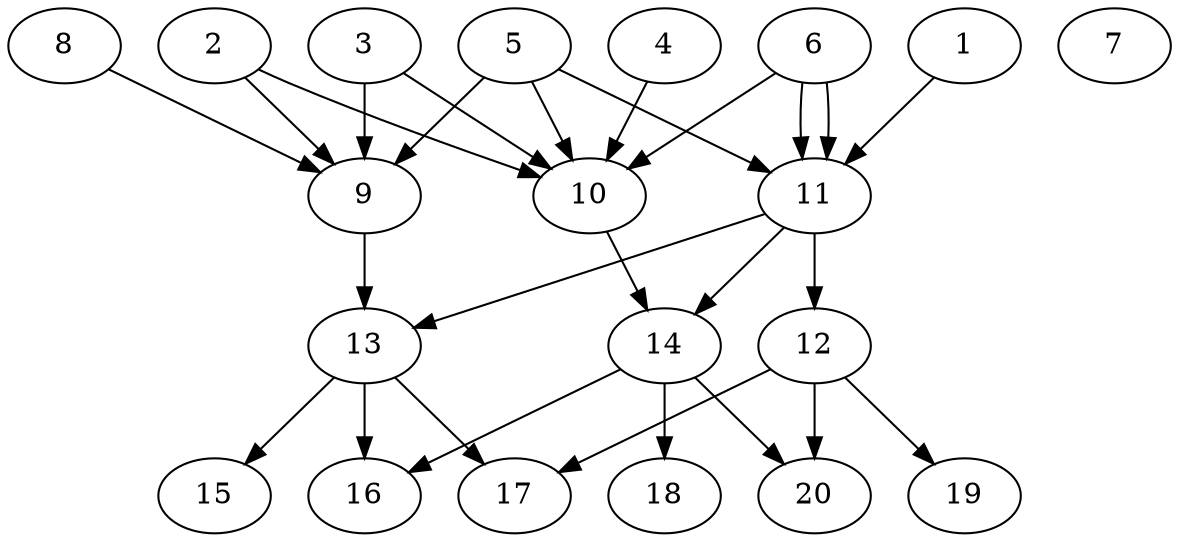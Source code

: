 // DAG automatically generated by daggen at Tue Jul 23 14:33:40 2019
// ./daggen --dot -n 20 --ccr 0.5 --fat 0.6 --regular 0.5 --density 0.8 --mindata 5242880 --maxdata 52428800 
digraph G {
  1 [size="61485056", alpha="0.07", expect_size="30742528"] 
  1 -> 11 [size ="30742528"]
  2 [size="37271552", alpha="0.10", expect_size="18635776"] 
  2 -> 9 [size ="18635776"]
  2 -> 10 [size ="18635776"]
  3 [size="20191232", alpha="0.14", expect_size="10095616"] 
  3 -> 9 [size ="10095616"]
  3 -> 10 [size ="10095616"]
  4 [size="85972992", alpha="0.10", expect_size="42986496"] 
  4 -> 10 [size ="42986496"]
  5 [size="95866880", alpha="0.19", expect_size="47933440"] 
  5 -> 9 [size ="47933440"]
  5 -> 10 [size ="47933440"]
  5 -> 11 [size ="47933440"]
  6 [size="67307520", alpha="0.06", expect_size="33653760"] 
  6 -> 10 [size ="33653760"]
  6 -> 11 [size ="33653760"]
  6 -> 11 [size ="33653760"]
  7 [size="97001472", alpha="0.04", expect_size="48500736"] 
  8 [size="33257472", alpha="0.10", expect_size="16628736"] 
  8 -> 9 [size ="16628736"]
  9 [size="43444224", alpha="0.17", expect_size="21722112"] 
  9 -> 13 [size ="21722112"]
  10 [size="35256320", alpha="0.01", expect_size="17628160"] 
  10 -> 14 [size ="17628160"]
  11 [size="31672320", alpha="0.10", expect_size="15836160"] 
  11 -> 12 [size ="15836160"]
  11 -> 13 [size ="15836160"]
  11 -> 14 [size ="15836160"]
  12 [size="62826496", alpha="0.17", expect_size="31413248"] 
  12 -> 17 [size ="31413248"]
  12 -> 19 [size ="31413248"]
  12 -> 20 [size ="31413248"]
  13 [size="15624192", alpha="0.12", expect_size="7812096"] 
  13 -> 15 [size ="7812096"]
  13 -> 16 [size ="7812096"]
  13 -> 17 [size ="7812096"]
  14 [size="79849472", alpha="0.00", expect_size="39924736"] 
  14 -> 16 [size ="39924736"]
  14 -> 18 [size ="39924736"]
  14 -> 20 [size ="39924736"]
  15 [size="30795776", alpha="0.12", expect_size="15397888"] 
  16 [size="24045568", alpha="0.15", expect_size="12022784"] 
  17 [size="52580352", alpha="0.18", expect_size="26290176"] 
  18 [size="71766016", alpha="0.13", expect_size="35883008"] 
  19 [size="23339008", alpha="0.17", expect_size="11669504"] 
  20 [size="11300864", alpha="0.05", expect_size="5650432"] 
}
